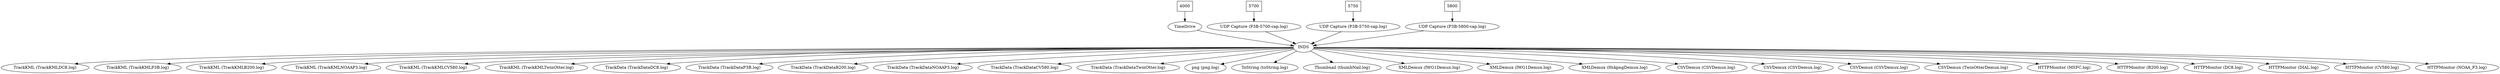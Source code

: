 digraph INDS {
center="true"
ratio="auto"
orientation="portrait"
RBNB [label="INDS"]
timeDrive1port1 [shape="box" label="4000"]
timeDrive1 [label="TimeDrive"]
timeDrive1port1 -> timeDrive1
timeDrive1 -> RBNB
udpCap2port2 [shape="box" label="5700"]
udpCap2 [label="UDP Capture (P3B-5700-cap.log)"]
udpCap2port2 -> udpCap2
udpCap2 -> RBNB
udpCap3port3 [shape="box" label="5750"]
udpCap3 [label="UDP Capture (P3B-5750-cap.log)"]
udpCap3port3 -> udpCap3
udpCap3 -> RBNB
udpCap4port4 [shape="box" label="5800"]
udpCap4 [label="UDP Capture (P3B-5800-cap.log)"]
udpCap4port4 -> udpCap4
udpCap4 -> RBNB
TrackKML5 [label="TrackKML (TrackKMLDC8.log)"]
RBNB -> TrackKML5
TrackKML6 [label="TrackKML (TrackKMLP3B.log)"]
RBNB -> TrackKML6
TrackKML7 [label="TrackKML (TrackKMLB200.log)"]
RBNB -> TrackKML7
TrackKML8 [label="TrackKML (TrackKMLNOAAP3.log)"]
RBNB -> TrackKML8
TrackKML9 [label="TrackKML (TrackKMLCV580.log)"]
RBNB -> TrackKML9
TrackKML10 [label="TrackKML (TrackKMLTwinOtter.log)"]
RBNB -> TrackKML10
TrackData11 [label="TrackData (TrackDataDC8.log)"]
RBNB -> TrackData11
TrackData12 [label="TrackData (TrackDataP3B.log)"]
RBNB -> TrackData12
TrackData13 [label="TrackData (TrackDataB200.log)"]
RBNB -> TrackData13
TrackData14 [label="TrackData (TrackDataNOAAP3.log)"]
RBNB -> TrackData14
TrackData15 [label="TrackData (TrackDataCV580.log)"]
RBNB -> TrackData15
TrackData16 [label="TrackData (TrackDataTwinOtter.log)"]
RBNB -> TrackData16
png17 [label="png (png.log)"]
RBNB -> png17
ToString18 [label="ToString (toString.log)"]
RBNB -> ToString18
Thumbnail19 [label="Thumbnail (thumbNail.log)"]
RBNB -> Thumbnail19
XMLDemux20 [label="XMLDemux (IWG1Demux.log)"]
RBNB -> XMLDemux20
XMLDemux21 [label="XMLDemux (IWG1Demux.log)"]
RBNB -> XMLDemux21
XMLDemux22 [label="XMLDemux (HskpngDemux.log)"]
RBNB -> XMLDemux22
CSVDemux23 [label="CSVDemux (CSVDemux.log)"]
RBNB -> CSVDemux23
CSVDemux24 [label="CSVDemux (CSVDemux.log)"]
RBNB -> CSVDemux24
CSVDemux25 [label="CSVDemux (CSVDemux.log)"]
RBNB -> CSVDemux25
CSVDemux26 [label="CSVDemux (TwinOtterDemux.log)"]
RBNB -> CSVDemux26
HTTPMonitor27 [label="HTTPMonitor (MSFC.log)"]
RBNB -> HTTPMonitor27
HTTPMonitor28 [label="HTTPMonitor (B200.log)"]
RBNB -> HTTPMonitor28
HTTPMonitor29 [label="HTTPMonitor (DC8.log)"]
RBNB -> HTTPMonitor29
HTTPMonitor30 [label="HTTPMonitor (DIAL.log)"]
RBNB -> HTTPMonitor30
HTTPMonitor31 [label="HTTPMonitor (CV580.log)"]
RBNB -> HTTPMonitor31
HTTPMonitor32 [label="HTTPMonitor (NOAA_P3.log)"]
RBNB -> HTTPMonitor32
}
